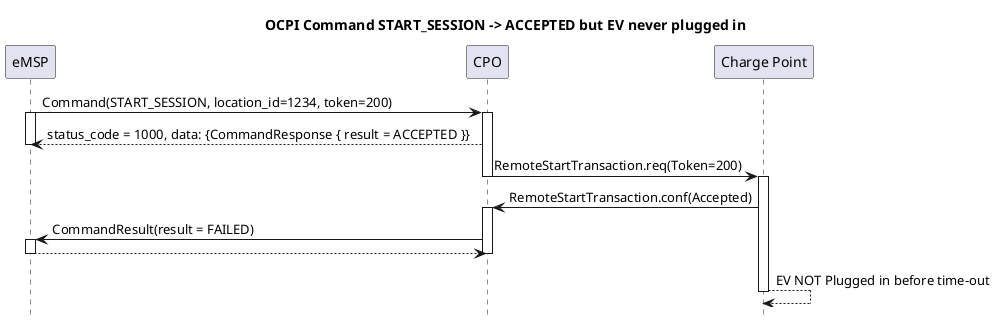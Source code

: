 @startuml
title OCPI Command START_SESSION -> ACCEPTED but EV never plugged in
hide footbox

participant eMSP
participant CPO
participant "Charge Point" as CP

eMSP ->  CPO:  Command(START_SESSION, location_id=1234, token=200)
activate eMSP
activate CPO
CPO  --> eMSP: status_code = 1000, data: {CommandResponse { result = ACCEPTED }}
deactivate eMSP

CPO  ->  CP:   RemoteStartTransaction.req(Token=200)
deactivate CPO
activate CP
CP   ->  CPO:  RemoteStartTransaction.conf(Accepted)
activate CPO
CPO  ->  eMSP: CommandResult(result = FAILED)
activate eMSP
eMSP --> CPO: 
deactivate CPO
deactivate eMSP

CP   --> CP: EV NOT Plugged in before time-out

deactivate CP

@enduml
